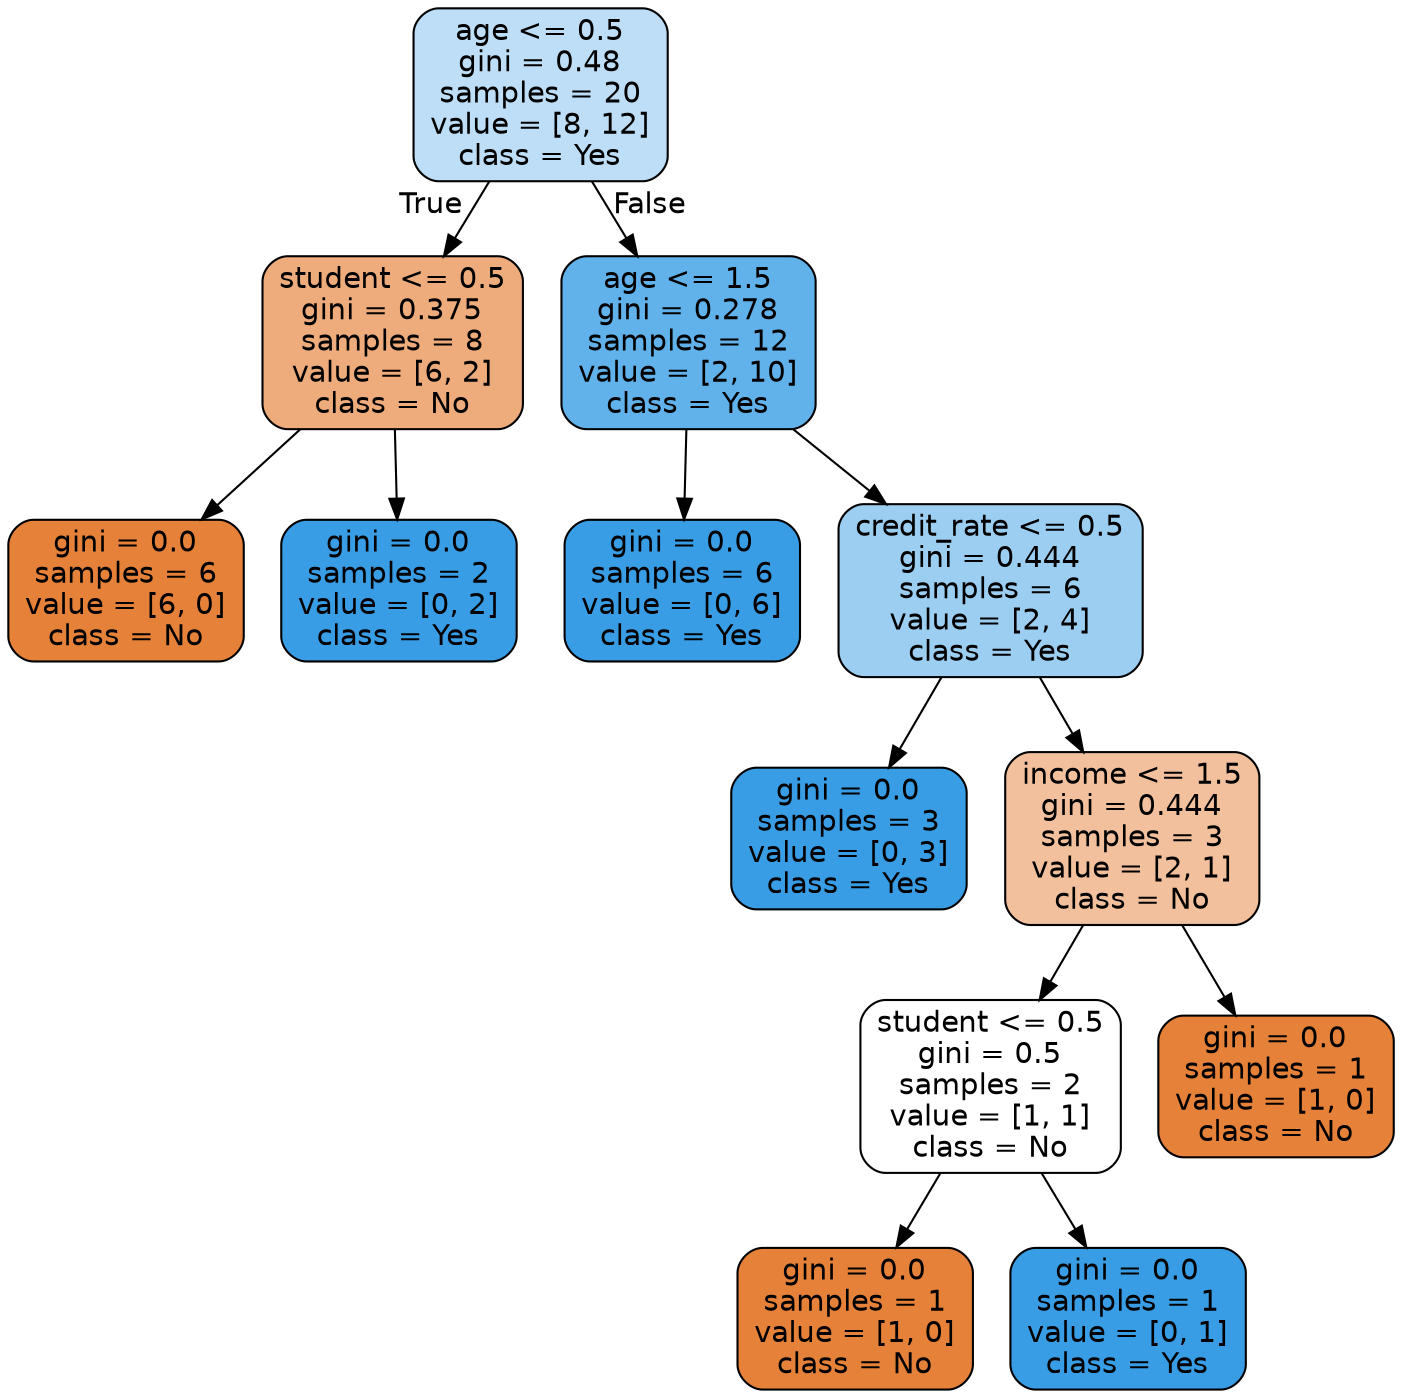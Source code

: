 digraph Tree {
node [shape=box, style="filled, rounded", color="black", fontname=helvetica] ;
edge [fontname=helvetica] ;
0 [label="age <= 0.5\ngini = 0.48\nsamples = 20\nvalue = [8, 12]\nclass = Yes", fillcolor="#bddef6"] ;
1 [label="student <= 0.5\ngini = 0.375\nsamples = 8\nvalue = [6, 2]\nclass = No", fillcolor="#eeab7b"] ;
0 -> 1 [labeldistance=2.5, labelangle=45, headlabel="True"] ;
2 [label="gini = 0.0\nsamples = 6\nvalue = [6, 0]\nclass = No", fillcolor="#e58139"] ;
1 -> 2 ;
3 [label="gini = 0.0\nsamples = 2\nvalue = [0, 2]\nclass = Yes", fillcolor="#399de5"] ;
1 -> 3 ;
4 [label="age <= 1.5\ngini = 0.278\nsamples = 12\nvalue = [2, 10]\nclass = Yes", fillcolor="#61b1ea"] ;
0 -> 4 [labeldistance=2.5, labelangle=-45, headlabel="False"] ;
5 [label="gini = 0.0\nsamples = 6\nvalue = [0, 6]\nclass = Yes", fillcolor="#399de5"] ;
4 -> 5 ;
6 [label="credit_rate <= 0.5\ngini = 0.444\nsamples = 6\nvalue = [2, 4]\nclass = Yes", fillcolor="#9ccef2"] ;
4 -> 6 ;
7 [label="gini = 0.0\nsamples = 3\nvalue = [0, 3]\nclass = Yes", fillcolor="#399de5"] ;
6 -> 7 ;
8 [label="income <= 1.5\ngini = 0.444\nsamples = 3\nvalue = [2, 1]\nclass = No", fillcolor="#f2c09c"] ;
6 -> 8 ;
9 [label="student <= 0.5\ngini = 0.5\nsamples = 2\nvalue = [1, 1]\nclass = No", fillcolor="#ffffff"] ;
8 -> 9 ;
10 [label="gini = 0.0\nsamples = 1\nvalue = [1, 0]\nclass = No", fillcolor="#e58139"] ;
9 -> 10 ;
11 [label="gini = 0.0\nsamples = 1\nvalue = [0, 1]\nclass = Yes", fillcolor="#399de5"] ;
9 -> 11 ;
12 [label="gini = 0.0\nsamples = 1\nvalue = [1, 0]\nclass = No", fillcolor="#e58139"] ;
8 -> 12 ;
}
